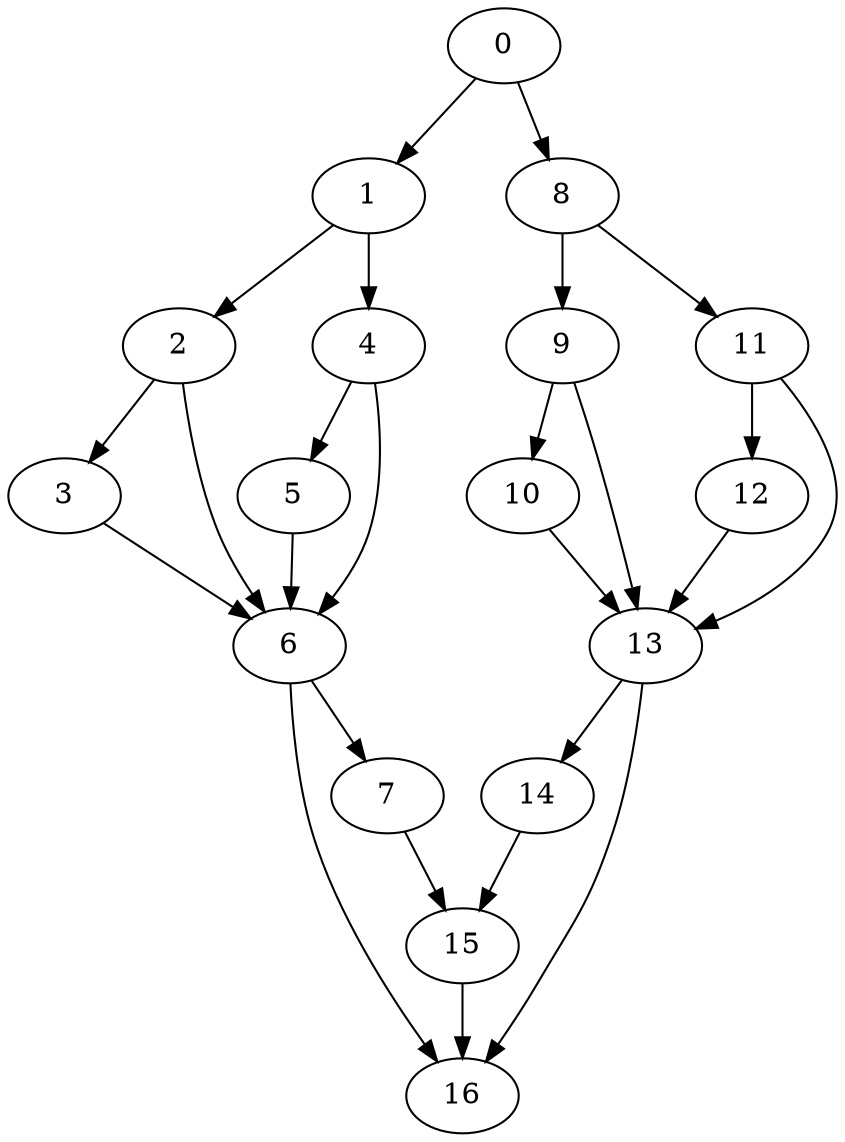 digraph {
	0
	1
	2
	3
	4
	5
	6
	7
	8
	9
	10
	11
	12
	13
	14
	15
	16
	0 -> 1
	2 -> 3
	6 -> 7
	13 -> 14
	6 -> 16
	13 -> 16
	15 -> 16
	1 -> 2
	5 -> 6
	2 -> 6
	3 -> 6
	4 -> 6
	8 -> 11
	9 -> 13
	10 -> 13
	11 -> 13
	12 -> 13
	8 -> 9
	9 -> 10
	11 -> 12
	1 -> 4
	4 -> 5
	0 -> 8
	7 -> 15
	14 -> 15
}

